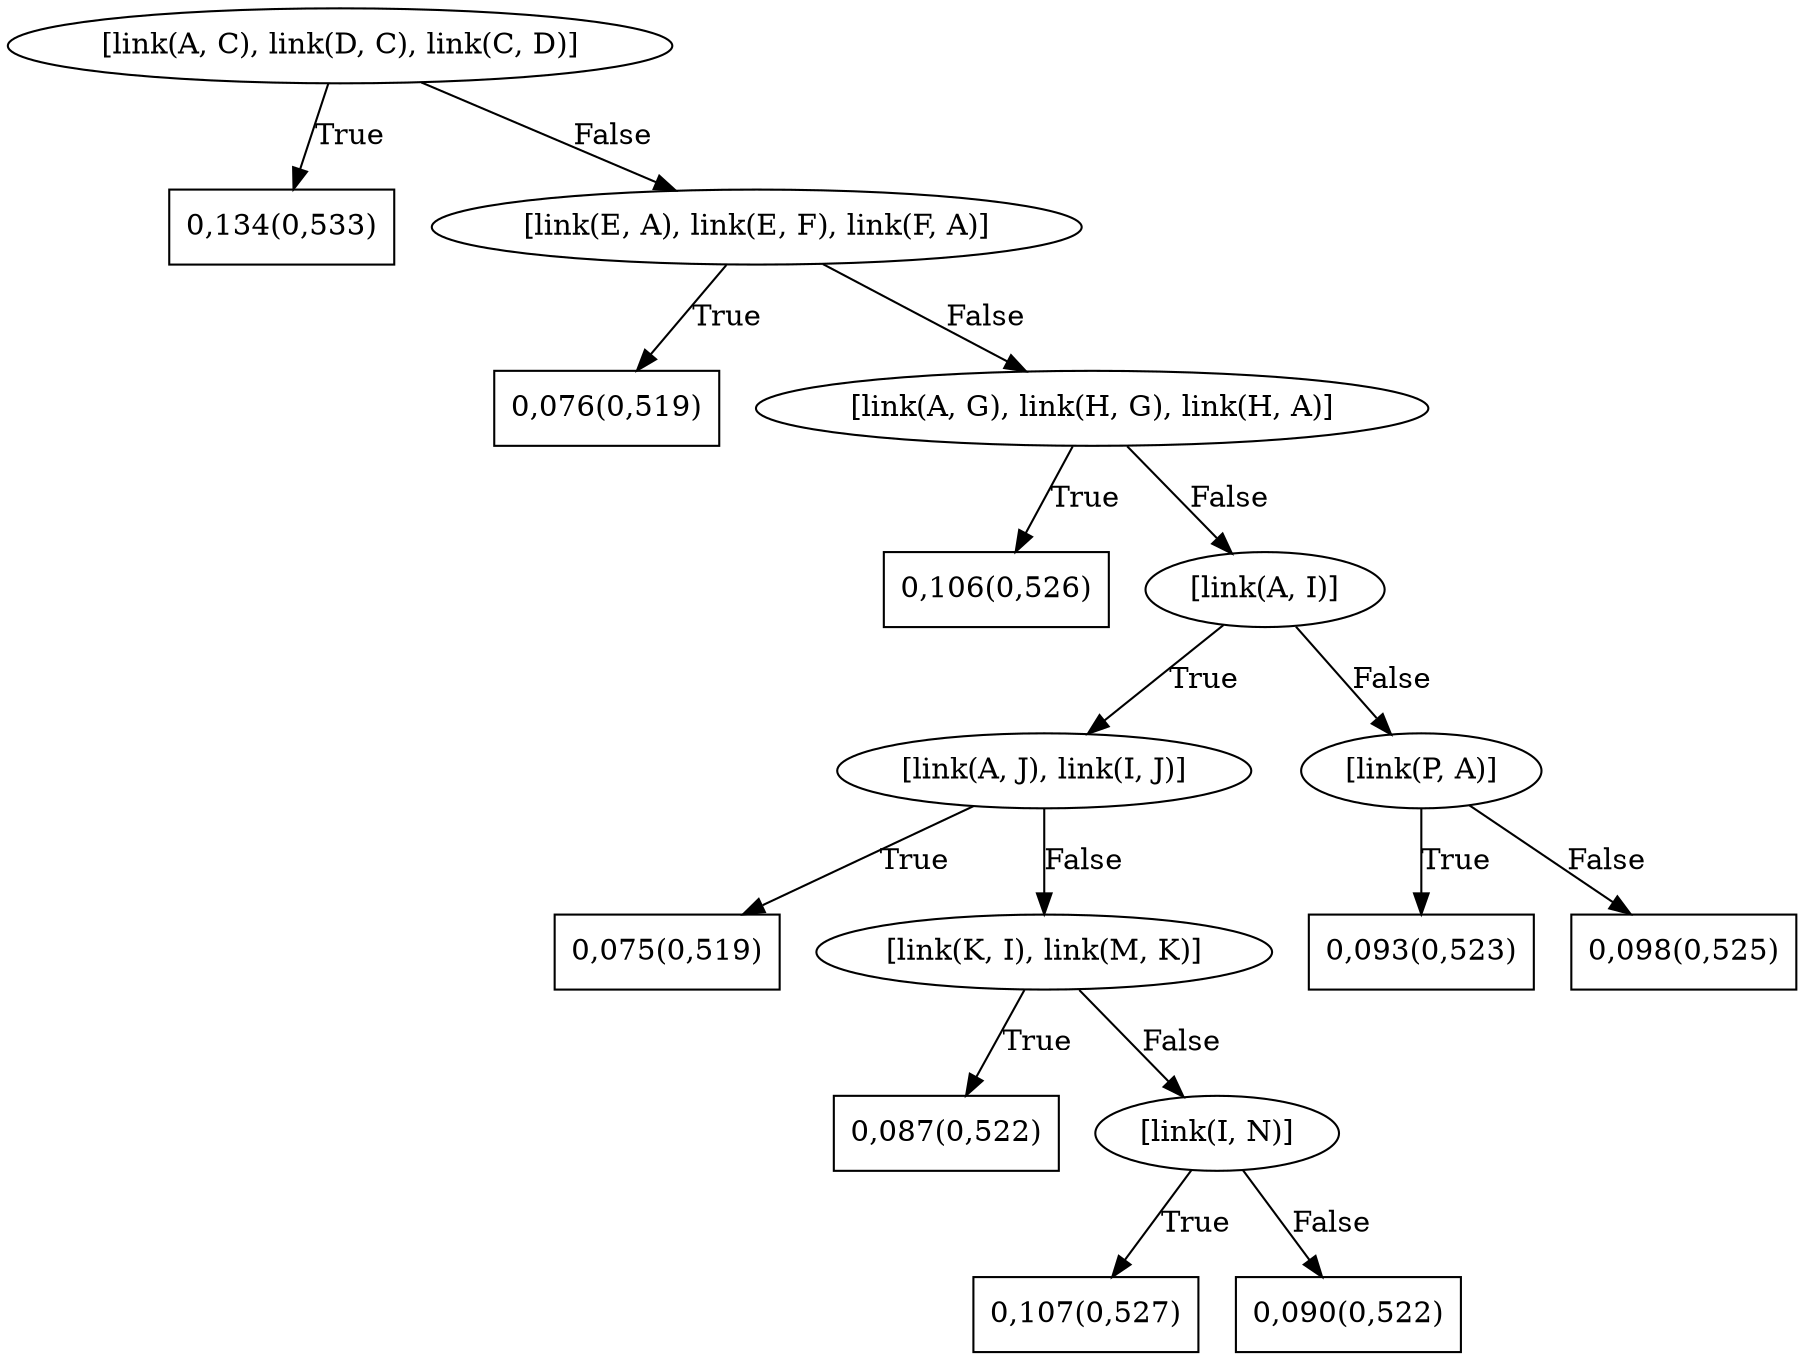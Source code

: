 digraph G{ 
1[label = "[link(A, C), link(D, C), link(C, D)]"];
1 -> 2[label="True"];
1 -> 3[label="False"];
2[shape = box,label = "0,134(0,533)"];
3[label = "[link(E, A), link(E, F), link(F, A)]"];
3 -> 4[label="True"];
3 -> 5[label="False"];
4[shape = box,label = "0,076(0,519)"];
5[label = "[link(A, G), link(H, G), link(H, A)]"];
5 -> 6[label="True"];
5 -> 7[label="False"];
6[shape = box,label = "0,106(0,526)"];
7[label = "[link(A, I)]"];
7 -> 8[label="True"];
7 -> 9[label="False"];
8[label = "[link(A, J), link(I, J)]"];
8 -> 10[label="True"];
8 -> 11[label="False"];
10[shape = box,label = "0,075(0,519)"];
11[label = "[link(K, I), link(M, K)]"];
11 -> 12[label="True"];
11 -> 13[label="False"];
12[shape = box,label = "0,087(0,522)"];
13[label = "[link(I, N)]"];
13 -> 14[label="True"];
13 -> 15[label="False"];
14[shape = box,label = "0,107(0,527)"];
15[shape = box,label = "0,090(0,522)"];
9[label = "[link(P, A)]"];
9 -> 16[label="True"];
9 -> 17[label="False"];
16[shape = box,label = "0,093(0,523)"];
17[shape = box,label = "0,098(0,525)"];
}
